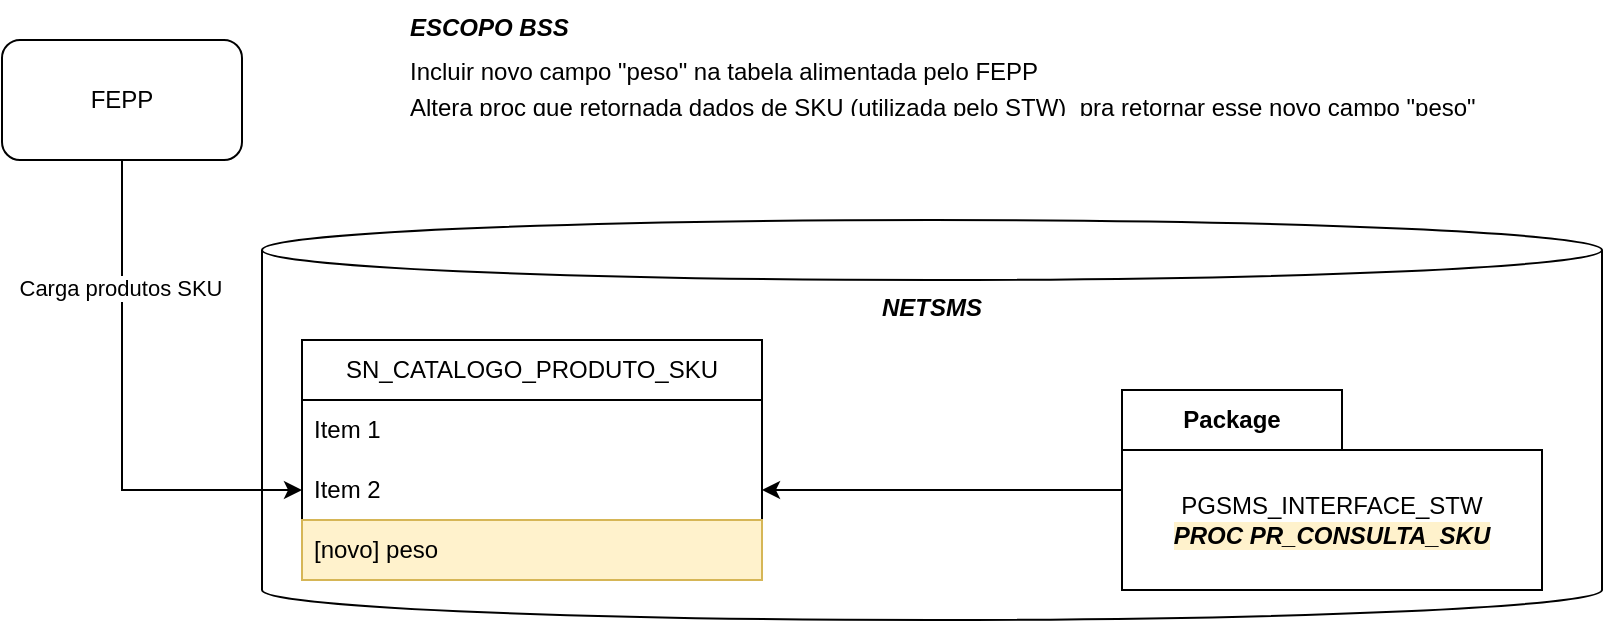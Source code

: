 <mxfile version="26.0.16">
  <diagram name="V1" id="bQCOY90DiUxRwnxPcysh">
    <mxGraphModel dx="1050" dy="522" grid="1" gridSize="10" guides="1" tooltips="1" connect="1" arrows="1" fold="1" page="1" pageScale="1" pageWidth="827" pageHeight="1169" math="0" shadow="0">
      <root>
        <mxCell id="0" />
        <mxCell id="1" parent="0" />
        <mxCell id="QKfNGtp0LmmisDTKBN1B-30" value="&lt;b&gt;&lt;i&gt;NETSMS&lt;/i&gt;&lt;/b&gt;" style="shape=cylinder3;whiteSpace=wrap;html=1;boundedLbl=1;backgroundOutline=1;size=15;verticalAlign=top;" vertex="1" parent="1">
          <mxGeometry x="150" y="130" width="670" height="200" as="geometry" />
        </mxCell>
        <mxCell id="QKfNGtp0LmmisDTKBN1B-21" style="edgeStyle=orthogonalEdgeStyle;rounded=0;orthogonalLoop=1;jettySize=auto;html=1;entryX=0;entryY=0.5;entryDx=0;entryDy=0;" edge="1" parent="1" source="QKfNGtp0LmmisDTKBN1B-2" target="QKfNGtp0LmmisDTKBN1B-19">
          <mxGeometry relative="1" as="geometry" />
        </mxCell>
        <mxCell id="QKfNGtp0LmmisDTKBN1B-22" value="Carga produtos SKU" style="edgeLabel;html=1;align=center;verticalAlign=middle;resizable=0;points=[];" vertex="1" connectable="0" parent="QKfNGtp0LmmisDTKBN1B-21">
          <mxGeometry x="-0.499" y="-1" relative="1" as="geometry">
            <mxPoint as="offset" />
          </mxGeometry>
        </mxCell>
        <mxCell id="QKfNGtp0LmmisDTKBN1B-2" value="FEPP" style="rounded=1;whiteSpace=wrap;html=1;" vertex="1" parent="1">
          <mxGeometry x="20" y="40" width="120" height="60" as="geometry" />
        </mxCell>
        <mxCell id="QKfNGtp0LmmisDTKBN1B-17" value="SN_CATALOGO_PRODUTO_SKU" style="swimlane;fontStyle=0;childLayout=stackLayout;horizontal=1;startSize=30;horizontalStack=0;resizeParent=1;resizeParentMax=0;resizeLast=0;collapsible=1;marginBottom=0;whiteSpace=wrap;html=1;" vertex="1" parent="1">
          <mxGeometry x="170" y="190" width="230" height="120" as="geometry" />
        </mxCell>
        <mxCell id="QKfNGtp0LmmisDTKBN1B-18" value="Item 1" style="text;strokeColor=none;fillColor=none;align=left;verticalAlign=middle;spacingLeft=4;spacingRight=4;overflow=hidden;points=[[0,0.5],[1,0.5]];portConstraint=eastwest;rotatable=0;whiteSpace=wrap;html=1;" vertex="1" parent="QKfNGtp0LmmisDTKBN1B-17">
          <mxGeometry y="30" width="230" height="30" as="geometry" />
        </mxCell>
        <mxCell id="QKfNGtp0LmmisDTKBN1B-19" value="Item 2" style="text;strokeColor=none;fillColor=none;align=left;verticalAlign=middle;spacingLeft=4;spacingRight=4;overflow=hidden;points=[[0,0.5],[1,0.5]];portConstraint=eastwest;rotatable=0;whiteSpace=wrap;html=1;" vertex="1" parent="QKfNGtp0LmmisDTKBN1B-17">
          <mxGeometry y="60" width="230" height="30" as="geometry" />
        </mxCell>
        <mxCell id="QKfNGtp0LmmisDTKBN1B-20" value="[novo] peso" style="text;strokeColor=#d6b656;fillColor=#fff2cc;align=left;verticalAlign=middle;spacingLeft=4;spacingRight=4;overflow=hidden;points=[[0,0.5],[1,0.5]];portConstraint=eastwest;rotatable=0;whiteSpace=wrap;html=1;" vertex="1" parent="QKfNGtp0LmmisDTKBN1B-17">
          <mxGeometry y="90" width="230" height="30" as="geometry" />
        </mxCell>
        <mxCell id="QKfNGtp0LmmisDTKBN1B-31" style="edgeStyle=orthogonalEdgeStyle;rounded=0;orthogonalLoop=1;jettySize=auto;html=1;entryX=1;entryY=0.5;entryDx=0;entryDy=0;" edge="1" parent="1" source="QKfNGtp0LmmisDTKBN1B-28" target="QKfNGtp0LmmisDTKBN1B-19">
          <mxGeometry relative="1" as="geometry" />
        </mxCell>
        <mxCell id="QKfNGtp0LmmisDTKBN1B-28" value="Package" style="shape=folder;fontStyle=1;tabWidth=110;tabHeight=30;tabPosition=left;html=1;boundedLbl=1;labelInHeader=1;container=1;collapsible=0;whiteSpace=wrap;" vertex="1" parent="1">
          <mxGeometry x="580" y="215" width="210" height="100" as="geometry" />
        </mxCell>
        <mxCell id="QKfNGtp0LmmisDTKBN1B-29" value="PGSMS_INTERFACE_STW&lt;div&gt;&lt;i&gt;&lt;b style=&quot;background-color: rgb(255, 242, 204);&quot;&gt;PROC&amp;nbsp;PR_CONSULTA_SKU&lt;/b&gt;&lt;/i&gt;&lt;/div&gt;" style="html=1;strokeColor=none;resizeWidth=1;resizeHeight=1;fillColor=none;part=1;connectable=0;allowArrows=0;deletable=0;whiteSpace=wrap;" vertex="1" parent="QKfNGtp0LmmisDTKBN1B-28">
          <mxGeometry width="210" height="70" relative="1" as="geometry">
            <mxPoint y="30" as="offset" />
          </mxGeometry>
        </mxCell>
        <mxCell id="QKfNGtp0LmmisDTKBN1B-32" value="&lt;div style=&quot;line-height: 10%;&quot;&gt;&lt;h1 style=&quot;margin-top: 0px; line-height: 10%;&quot;&gt;&lt;span style=&quot;background-color: transparent; color: light-dark(rgb(0, 0, 0), rgb(255, 255, 255)); font-size: 12px; line-height: 10%;&quot;&gt;&lt;i&gt;ESCOPO BSS&lt;/i&gt;&lt;/span&gt;&lt;/h1&gt;&lt;h1 style=&quot;margin-top: 0px; line-height: 10%;&quot;&gt;&lt;span style=&quot;background-color: transparent; color: light-dark(rgb(0, 0, 0), rgb(255, 255, 255)); font-size: 12px; font-weight: normal; line-height: 10%;&quot;&gt;Incluir novo campo &quot;peso&quot; na tabela alimentada pelo FEPP&lt;/span&gt;&lt;/h1&gt;&lt;div&gt;&lt;span style=&quot;background-color: transparent; color: light-dark(rgb(0, 0, 0), rgb(255, 255, 255)); font-size: 12px; font-weight: normal;&quot;&gt;Altera proc que retornada dados de SKU (utilizada pelo STW)&amp;nbsp; pra retornar esse novo campo &quot;peso&quot;&lt;/span&gt;&lt;/div&gt;&lt;/div&gt;" style="text;html=1;whiteSpace=wrap;overflow=hidden;rounded=0;spacing=4;" vertex="1" parent="1">
          <mxGeometry x="220" y="20" width="600" height="80" as="geometry" />
        </mxCell>
      </root>
    </mxGraphModel>
  </diagram>
</mxfile>
